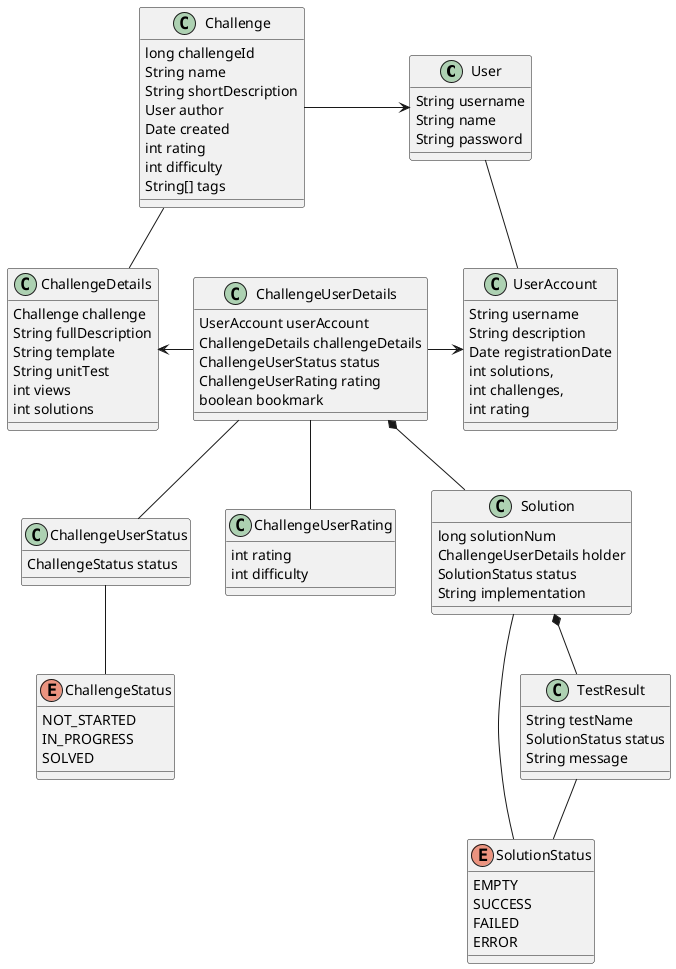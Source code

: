 @startuml

class User {
    String username
    String name
    String password
}

class UserAccount {
    String username
    String description
    Date registrationDate
    int solutions,
    int challenges,
    int rating
}

class Challenge {
    long challengeId
    String name
    String shortDescription
    User author
    Date created
    int rating
    int difficulty
    String[] tags
}

class ChallengeDetails {
    Challenge challenge
    String fullDescription
    String template
    String unitTest
    int views
    int solutions
}

class ChallengeUserStatus {
    ChallengeStatus status
}

enum ChallengeStatus {
    NOT_STARTED
    IN_PROGRESS
    SOLVED
}

class ChallengeUserRating {
    int rating
    int difficulty
}

class ChallengeUserDetails {
    UserAccount userAccount
    ChallengeDetails challengeDetails
    ChallengeUserStatus status
    ChallengeUserRating rating
    boolean bookmark
}

class Solution {
    long solutionNum
    ChallengeUserDetails holder
    SolutionStatus status
    String implementation
}

enum SolutionStatus {
    EMPTY
    SUCCESS
    FAILED
    ERROR
}

class TestResult {
    String testName
    SolutionStatus status
    String message
}


Challenge -> User
User -- UserAccount
Challenge -- ChallengeDetails
ChallengeDetails <- ChallengeUserDetails
ChallengeUserDetails -> UserAccount
ChallengeUserDetails -- ChallengeUserStatus
ChallengeUserStatus -- ChallengeStatus
ChallengeUserDetails -- ChallengeUserRating
ChallengeUserDetails *-- Solution
Solution -- SolutionStatus
Solution *-- TestResult
TestResult -- SolutionStatus

@enduml